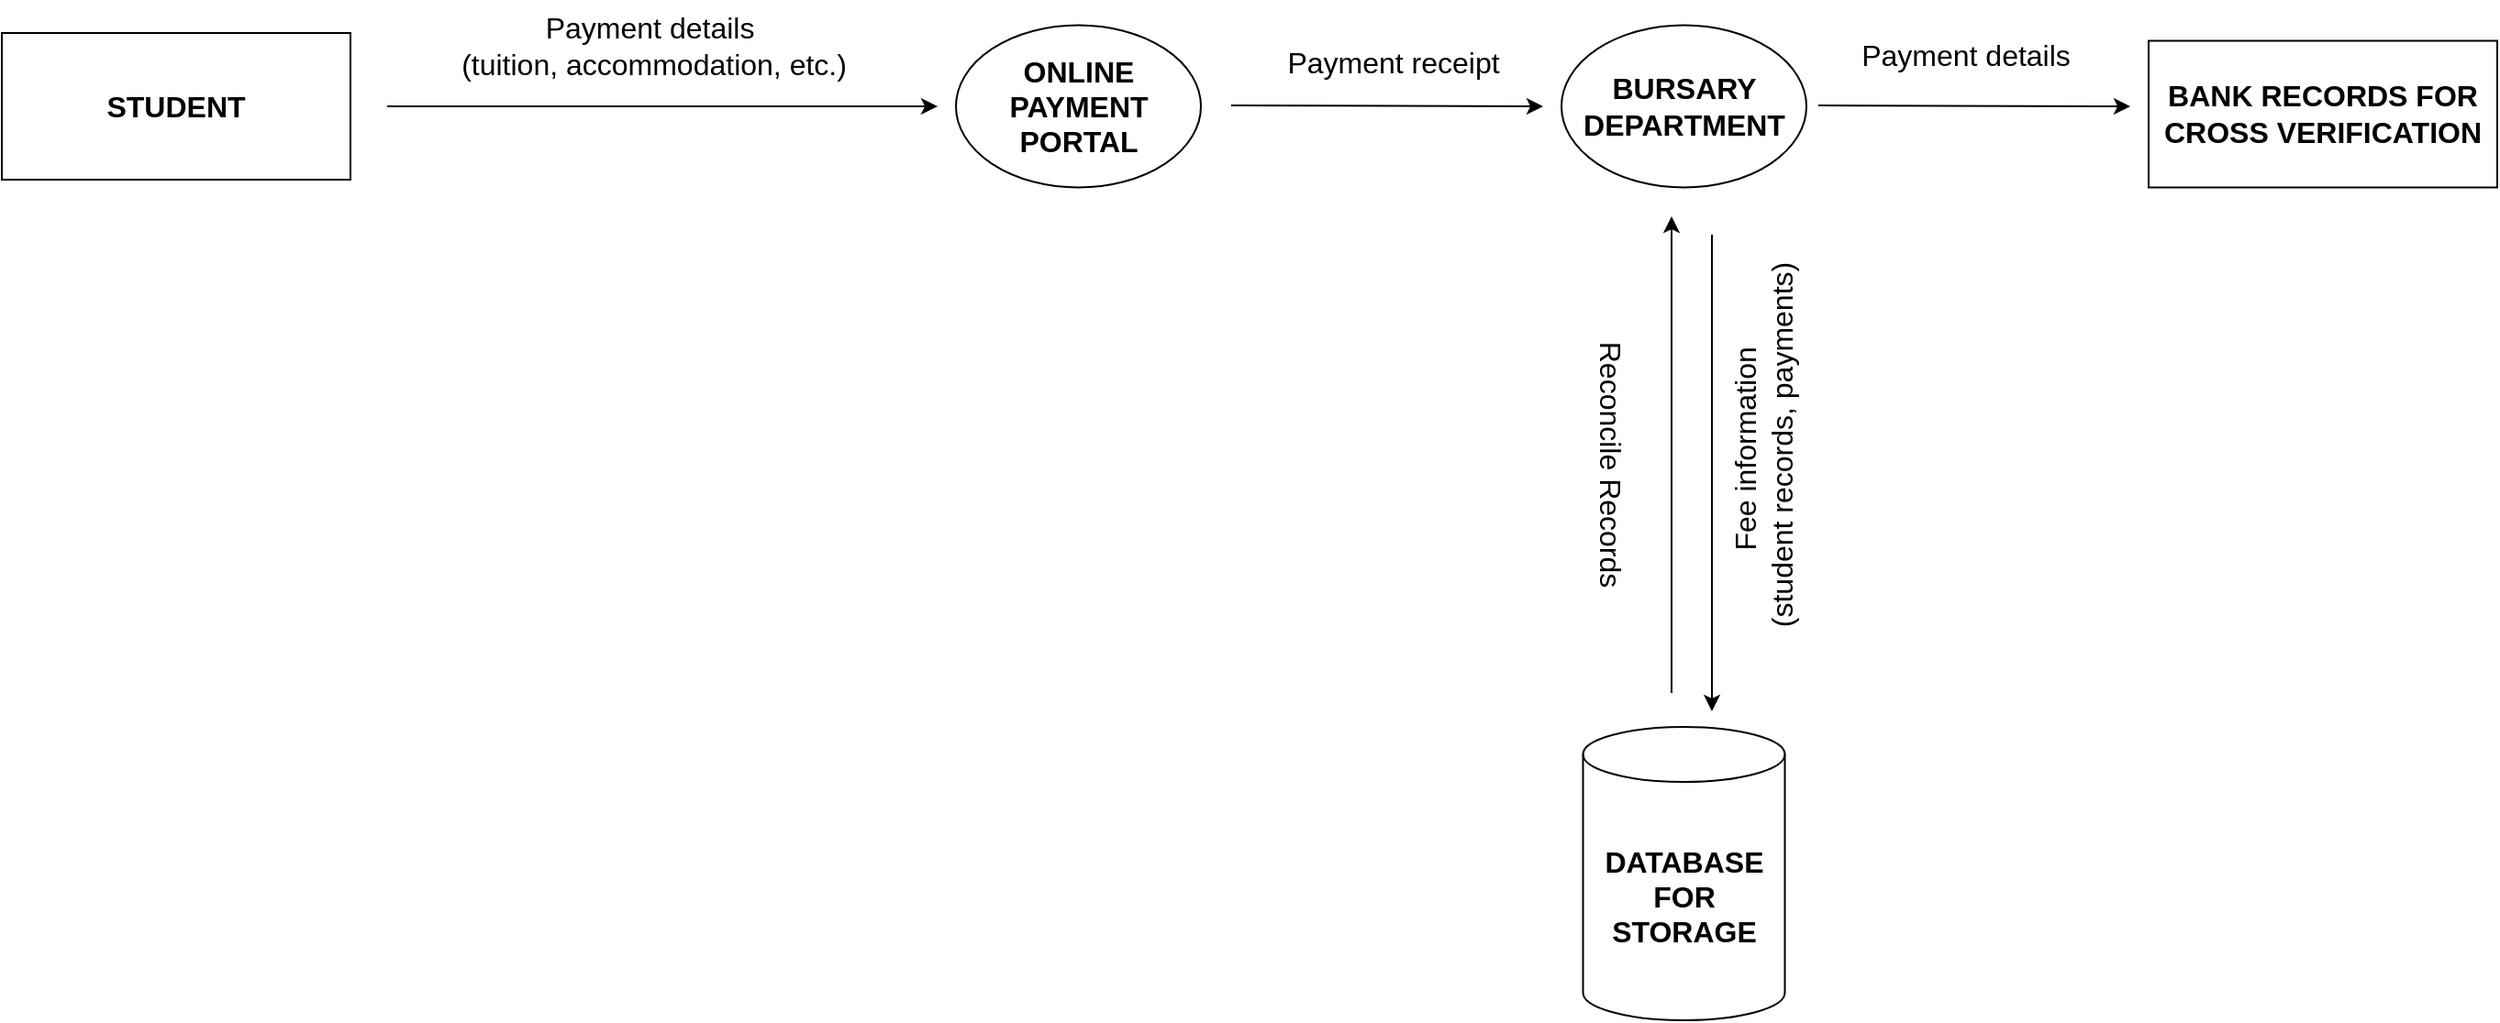 <mxfile version="24.8.0">
  <diagram name="Page-1" id="fwvs4iFDCrs0Pi2SV4-E">
    <mxGraphModel dx="1687" dy="925" grid="1" gridSize="10" guides="1" tooltips="1" connect="1" arrows="1" fold="1" page="1" pageScale="1" pageWidth="827" pageHeight="1169" math="0" shadow="0">
      <root>
        <mxCell id="0" />
        <mxCell id="1" parent="0" />
        <mxCell id="7MzRE1XrLqYPuFOFrTI6-1" value="&lt;b&gt;&lt;font style=&quot;font-size: 16px;&quot;&gt;STUDENT&lt;/font&gt;&lt;/b&gt;" style="rounded=0;whiteSpace=wrap;html=1;" parent="1" vertex="1">
          <mxGeometry x="30" y="70" width="190" height="80" as="geometry" />
        </mxCell>
        <mxCell id="dlNBPW3jmc3Tmm9AQNGS-6" value="" style="endArrow=classic;html=1;rounded=0;" edge="1" parent="1">
          <mxGeometry width="50" height="50" relative="1" as="geometry">
            <mxPoint x="240" y="110" as="sourcePoint" />
            <mxPoint x="540" y="110" as="targetPoint" />
          </mxGeometry>
        </mxCell>
        <mxCell id="dlNBPW3jmc3Tmm9AQNGS-7" value="Payment details&amp;nbsp;&lt;div&gt;(tuition, accommodation, etc.)&lt;/div&gt;" style="text;html=1;align=center;verticalAlign=middle;resizable=0;points=[];autosize=1;strokeColor=none;fillColor=none;rotation=0;fontSize=16;" vertex="1" parent="1">
          <mxGeometry x="270" y="52" width="230" height="50" as="geometry" />
        </mxCell>
        <mxCell id="dlNBPW3jmc3Tmm9AQNGS-17" value="&lt;span style=&quot;font-size: 16px; font-weight: 700;&quot;&gt;ONLINE PAYMENT PORTAL&lt;/span&gt;" style="ellipse;whiteSpace=wrap;html=1;" vertex="1" parent="1">
          <mxGeometry x="550" y="65.75" width="133.5" height="88.5" as="geometry" />
        </mxCell>
        <mxCell id="dlNBPW3jmc3Tmm9AQNGS-20" value="" style="endArrow=classic;html=1;rounded=0;" edge="1" parent="1">
          <mxGeometry width="50" height="50" relative="1" as="geometry">
            <mxPoint x="700" y="109.5" as="sourcePoint" />
            <mxPoint x="870" y="110" as="targetPoint" />
          </mxGeometry>
        </mxCell>
        <mxCell id="dlNBPW3jmc3Tmm9AQNGS-21" value="&lt;span style=&quot;font-size: 16px; font-weight: 700;&quot;&gt;BURSARY DEPARTMENT&lt;/span&gt;" style="ellipse;whiteSpace=wrap;html=1;" vertex="1" parent="1">
          <mxGeometry x="880" y="65.75" width="133.5" height="88.5" as="geometry" />
        </mxCell>
        <mxCell id="dlNBPW3jmc3Tmm9AQNGS-22" value="Payment receipt" style="text;html=1;align=center;verticalAlign=middle;resizable=0;points=[];autosize=1;strokeColor=none;fillColor=none;rotation=0;fontSize=16;" vertex="1" parent="1">
          <mxGeometry x="718" y="71" width="140" height="30" as="geometry" />
        </mxCell>
        <mxCell id="dlNBPW3jmc3Tmm9AQNGS-23" value="&lt;b&gt;&lt;font style=&quot;font-size: 16px;&quot;&gt;BANK RECORDS FOR CROSS VERIFICATION&lt;/font&gt;&lt;/b&gt;" style="rounded=0;whiteSpace=wrap;html=1;" vertex="1" parent="1">
          <mxGeometry x="1200" y="74.25" width="190" height="80" as="geometry" />
        </mxCell>
        <mxCell id="dlNBPW3jmc3Tmm9AQNGS-24" value="" style="endArrow=classic;html=1;rounded=0;" edge="1" parent="1">
          <mxGeometry width="50" height="50" relative="1" as="geometry">
            <mxPoint x="1020" y="109.5" as="sourcePoint" />
            <mxPoint x="1190" y="110" as="targetPoint" />
          </mxGeometry>
        </mxCell>
        <mxCell id="dlNBPW3jmc3Tmm9AQNGS-25" value="Payment details" style="text;html=1;align=center;verticalAlign=middle;resizable=0;points=[];autosize=1;strokeColor=none;fillColor=none;rotation=0;fontSize=16;" vertex="1" parent="1">
          <mxGeometry x="1030" y="66.75" width="140" height="30" as="geometry" />
        </mxCell>
        <mxCell id="dlNBPW3jmc3Tmm9AQNGS-26" value="" style="endArrow=classic;html=1;rounded=0;" edge="1" parent="1">
          <mxGeometry width="50" height="50" relative="1" as="geometry">
            <mxPoint x="962" y="180" as="sourcePoint" />
            <mxPoint x="962" y="440" as="targetPoint" />
          </mxGeometry>
        </mxCell>
        <mxCell id="dlNBPW3jmc3Tmm9AQNGS-27" value="&lt;font style=&quot;font-size: 16px;&quot;&gt;&lt;b&gt;DATABASE&lt;/b&gt;&lt;/font&gt;&lt;div style=&quot;font-size: 16px;&quot;&gt;&lt;font style=&quot;font-size: 16px;&quot;&gt;&lt;b&gt;FOR&lt;/b&gt;&lt;/font&gt;&lt;/div&gt;&lt;div style=&quot;font-size: 16px;&quot;&gt;&lt;font style=&quot;font-size: 16px;&quot;&gt;&lt;b&gt;STORAGE&lt;/b&gt;&lt;/font&gt;&lt;/div&gt;" style="shape=cylinder3;whiteSpace=wrap;html=1;boundedLbl=1;backgroundOutline=1;size=15;" vertex="1" parent="1">
          <mxGeometry x="891.75" y="448.5" width="110" height="160" as="geometry" />
        </mxCell>
        <mxCell id="dlNBPW3jmc3Tmm9AQNGS-28" value="&lt;font style=&quot;font-size: 16px;&quot;&gt;Fee information&amp;nbsp;&lt;/font&gt;&lt;div style=&quot;font-size: 16px;&quot;&gt;&lt;font style=&quot;font-size: 16px;&quot;&gt;(student records, payments)&lt;/font&gt;&lt;/div&gt;" style="text;html=1;align=center;verticalAlign=middle;resizable=0;points=[];autosize=1;strokeColor=none;fillColor=none;rotation=-90;fontSize=16;" vertex="1" parent="1">
          <mxGeometry x="880" y="270" width="220" height="50" as="geometry" />
        </mxCell>
        <mxCell id="dlNBPW3jmc3Tmm9AQNGS-29" value="" style="endArrow=classic;html=1;rounded=0;" edge="1" parent="1">
          <mxGeometry width="50" height="50" relative="1" as="geometry">
            <mxPoint x="940" y="430" as="sourcePoint" />
            <mxPoint x="940" y="170" as="targetPoint" />
          </mxGeometry>
        </mxCell>
        <mxCell id="dlNBPW3jmc3Tmm9AQNGS-30" value="Reconcile Records" style="text;html=1;align=center;verticalAlign=middle;resizable=0;points=[];autosize=1;strokeColor=none;fillColor=none;rotation=90;fontSize=16;" vertex="1" parent="1">
          <mxGeometry x="827" y="290" width="160" height="30" as="geometry" />
        </mxCell>
      </root>
    </mxGraphModel>
  </diagram>
</mxfile>

